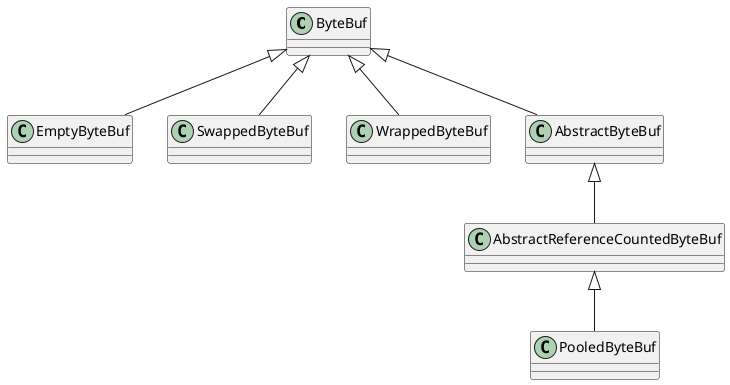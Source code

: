 @startuml

ByteBuf             <|--    EmptyByteBuf
ByteBuf             <|--    SwappedByteBuf
ByteBuf             <|--    WrappedByteBuf
ByteBuf             <|--    AbstractByteBuf

AbstractByteBuf     <|--    AbstractReferenceCountedByteBuf
AbstractReferenceCountedByteBuf       <|--    PooledByteBuf


@enduml